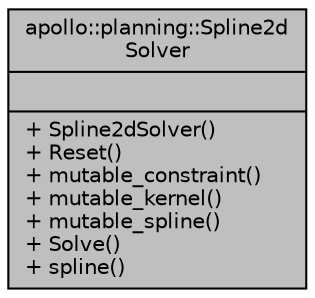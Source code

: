 digraph "apollo::planning::Spline2dSolver"
{
  edge [fontname="Helvetica",fontsize="10",labelfontname="Helvetica",labelfontsize="10"];
  node [fontname="Helvetica",fontsize="10",shape=record];
  Node1 [label="{apollo::planning::Spline2d\lSolver\n||+ Spline2dSolver()\l+ Reset()\l+ mutable_constraint()\l+ mutable_kernel()\l+ mutable_spline()\l+ Solve()\l+ spline()\l}",height=0.2,width=0.4,color="black", fillcolor="grey75", style="filled" fontcolor="black"];
}
